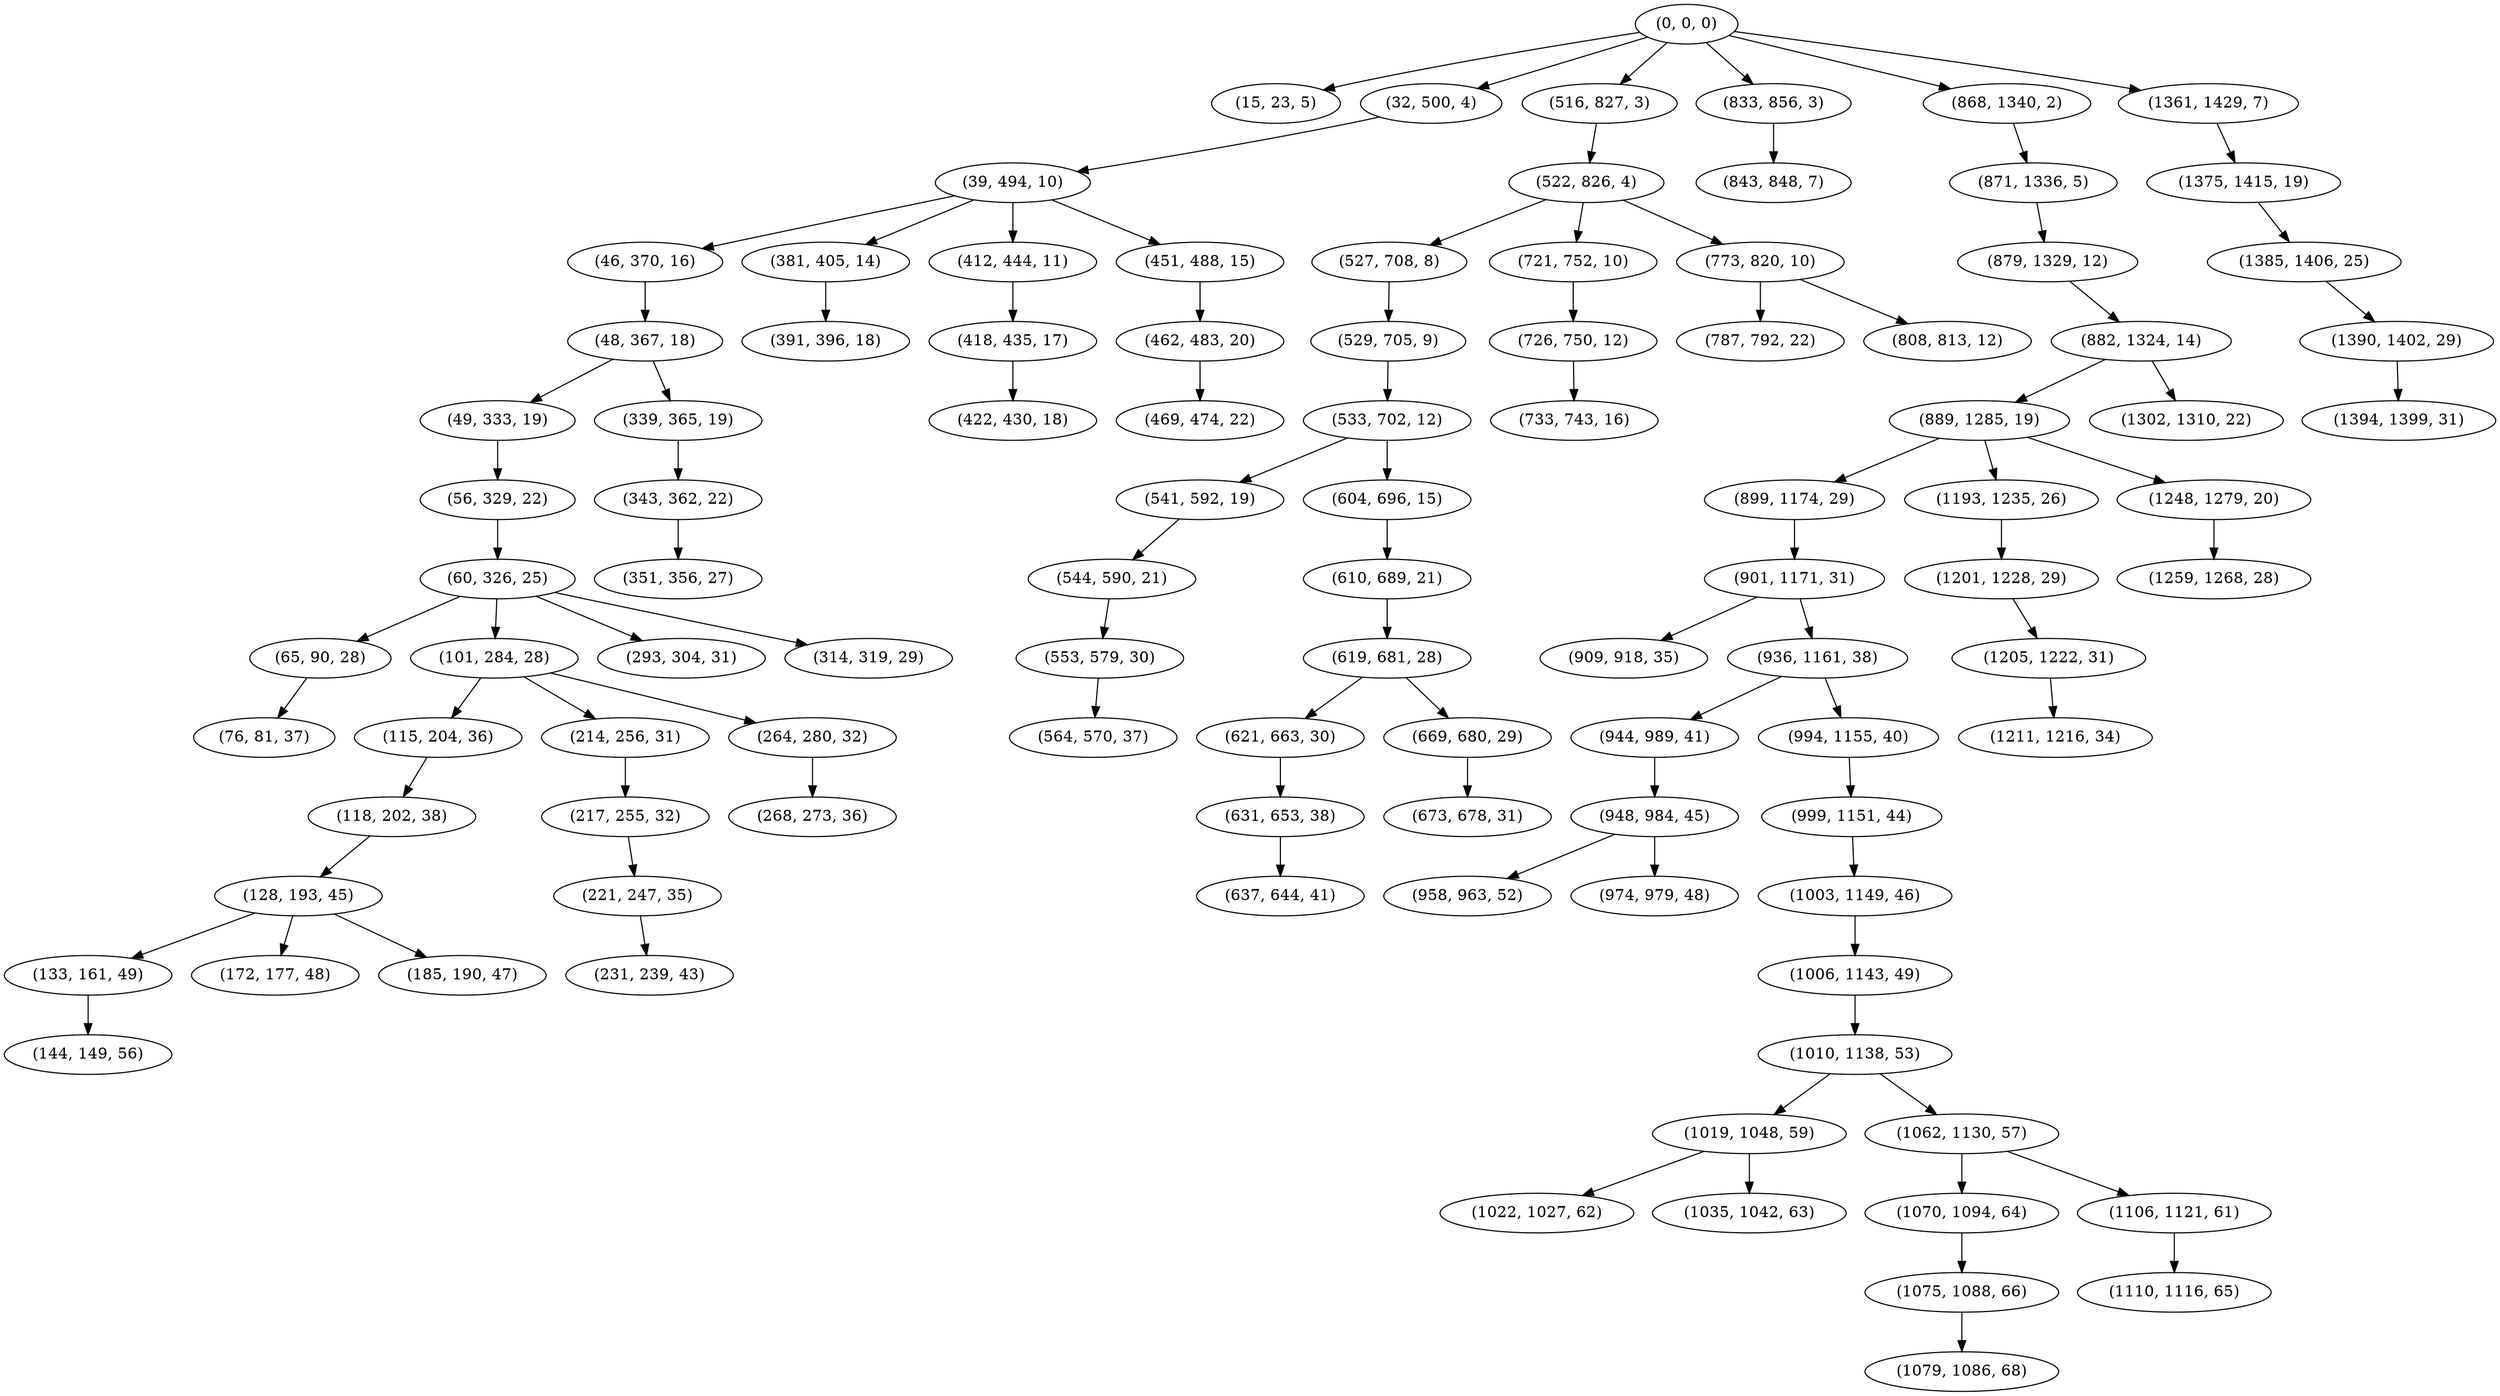digraph tree {
    "(0, 0, 0)";
    "(15, 23, 5)";
    "(32, 500, 4)";
    "(39, 494, 10)";
    "(46, 370, 16)";
    "(48, 367, 18)";
    "(49, 333, 19)";
    "(56, 329, 22)";
    "(60, 326, 25)";
    "(65, 90, 28)";
    "(76, 81, 37)";
    "(101, 284, 28)";
    "(115, 204, 36)";
    "(118, 202, 38)";
    "(128, 193, 45)";
    "(133, 161, 49)";
    "(144, 149, 56)";
    "(172, 177, 48)";
    "(185, 190, 47)";
    "(214, 256, 31)";
    "(217, 255, 32)";
    "(221, 247, 35)";
    "(231, 239, 43)";
    "(264, 280, 32)";
    "(268, 273, 36)";
    "(293, 304, 31)";
    "(314, 319, 29)";
    "(339, 365, 19)";
    "(343, 362, 22)";
    "(351, 356, 27)";
    "(381, 405, 14)";
    "(391, 396, 18)";
    "(412, 444, 11)";
    "(418, 435, 17)";
    "(422, 430, 18)";
    "(451, 488, 15)";
    "(462, 483, 20)";
    "(469, 474, 22)";
    "(516, 827, 3)";
    "(522, 826, 4)";
    "(527, 708, 8)";
    "(529, 705, 9)";
    "(533, 702, 12)";
    "(541, 592, 19)";
    "(544, 590, 21)";
    "(553, 579, 30)";
    "(564, 570, 37)";
    "(604, 696, 15)";
    "(610, 689, 21)";
    "(619, 681, 28)";
    "(621, 663, 30)";
    "(631, 653, 38)";
    "(637, 644, 41)";
    "(669, 680, 29)";
    "(673, 678, 31)";
    "(721, 752, 10)";
    "(726, 750, 12)";
    "(733, 743, 16)";
    "(773, 820, 10)";
    "(787, 792, 22)";
    "(808, 813, 12)";
    "(833, 856, 3)";
    "(843, 848, 7)";
    "(868, 1340, 2)";
    "(871, 1336, 5)";
    "(879, 1329, 12)";
    "(882, 1324, 14)";
    "(889, 1285, 19)";
    "(899, 1174, 29)";
    "(901, 1171, 31)";
    "(909, 918, 35)";
    "(936, 1161, 38)";
    "(944, 989, 41)";
    "(948, 984, 45)";
    "(958, 963, 52)";
    "(974, 979, 48)";
    "(994, 1155, 40)";
    "(999, 1151, 44)";
    "(1003, 1149, 46)";
    "(1006, 1143, 49)";
    "(1010, 1138, 53)";
    "(1019, 1048, 59)";
    "(1022, 1027, 62)";
    "(1035, 1042, 63)";
    "(1062, 1130, 57)";
    "(1070, 1094, 64)";
    "(1075, 1088, 66)";
    "(1079, 1086, 68)";
    "(1106, 1121, 61)";
    "(1110, 1116, 65)";
    "(1193, 1235, 26)";
    "(1201, 1228, 29)";
    "(1205, 1222, 31)";
    "(1211, 1216, 34)";
    "(1248, 1279, 20)";
    "(1259, 1268, 28)";
    "(1302, 1310, 22)";
    "(1361, 1429, 7)";
    "(1375, 1415, 19)";
    "(1385, 1406, 25)";
    "(1390, 1402, 29)";
    "(1394, 1399, 31)";
    "(0, 0, 0)" -> "(15, 23, 5)";
    "(0, 0, 0)" -> "(32, 500, 4)";
    "(0, 0, 0)" -> "(516, 827, 3)";
    "(0, 0, 0)" -> "(833, 856, 3)";
    "(0, 0, 0)" -> "(868, 1340, 2)";
    "(0, 0, 0)" -> "(1361, 1429, 7)";
    "(32, 500, 4)" -> "(39, 494, 10)";
    "(39, 494, 10)" -> "(46, 370, 16)";
    "(39, 494, 10)" -> "(381, 405, 14)";
    "(39, 494, 10)" -> "(412, 444, 11)";
    "(39, 494, 10)" -> "(451, 488, 15)";
    "(46, 370, 16)" -> "(48, 367, 18)";
    "(48, 367, 18)" -> "(49, 333, 19)";
    "(48, 367, 18)" -> "(339, 365, 19)";
    "(49, 333, 19)" -> "(56, 329, 22)";
    "(56, 329, 22)" -> "(60, 326, 25)";
    "(60, 326, 25)" -> "(65, 90, 28)";
    "(60, 326, 25)" -> "(101, 284, 28)";
    "(60, 326, 25)" -> "(293, 304, 31)";
    "(60, 326, 25)" -> "(314, 319, 29)";
    "(65, 90, 28)" -> "(76, 81, 37)";
    "(101, 284, 28)" -> "(115, 204, 36)";
    "(101, 284, 28)" -> "(214, 256, 31)";
    "(101, 284, 28)" -> "(264, 280, 32)";
    "(115, 204, 36)" -> "(118, 202, 38)";
    "(118, 202, 38)" -> "(128, 193, 45)";
    "(128, 193, 45)" -> "(133, 161, 49)";
    "(128, 193, 45)" -> "(172, 177, 48)";
    "(128, 193, 45)" -> "(185, 190, 47)";
    "(133, 161, 49)" -> "(144, 149, 56)";
    "(214, 256, 31)" -> "(217, 255, 32)";
    "(217, 255, 32)" -> "(221, 247, 35)";
    "(221, 247, 35)" -> "(231, 239, 43)";
    "(264, 280, 32)" -> "(268, 273, 36)";
    "(339, 365, 19)" -> "(343, 362, 22)";
    "(343, 362, 22)" -> "(351, 356, 27)";
    "(381, 405, 14)" -> "(391, 396, 18)";
    "(412, 444, 11)" -> "(418, 435, 17)";
    "(418, 435, 17)" -> "(422, 430, 18)";
    "(451, 488, 15)" -> "(462, 483, 20)";
    "(462, 483, 20)" -> "(469, 474, 22)";
    "(516, 827, 3)" -> "(522, 826, 4)";
    "(522, 826, 4)" -> "(527, 708, 8)";
    "(522, 826, 4)" -> "(721, 752, 10)";
    "(522, 826, 4)" -> "(773, 820, 10)";
    "(527, 708, 8)" -> "(529, 705, 9)";
    "(529, 705, 9)" -> "(533, 702, 12)";
    "(533, 702, 12)" -> "(541, 592, 19)";
    "(533, 702, 12)" -> "(604, 696, 15)";
    "(541, 592, 19)" -> "(544, 590, 21)";
    "(544, 590, 21)" -> "(553, 579, 30)";
    "(553, 579, 30)" -> "(564, 570, 37)";
    "(604, 696, 15)" -> "(610, 689, 21)";
    "(610, 689, 21)" -> "(619, 681, 28)";
    "(619, 681, 28)" -> "(621, 663, 30)";
    "(619, 681, 28)" -> "(669, 680, 29)";
    "(621, 663, 30)" -> "(631, 653, 38)";
    "(631, 653, 38)" -> "(637, 644, 41)";
    "(669, 680, 29)" -> "(673, 678, 31)";
    "(721, 752, 10)" -> "(726, 750, 12)";
    "(726, 750, 12)" -> "(733, 743, 16)";
    "(773, 820, 10)" -> "(787, 792, 22)";
    "(773, 820, 10)" -> "(808, 813, 12)";
    "(833, 856, 3)" -> "(843, 848, 7)";
    "(868, 1340, 2)" -> "(871, 1336, 5)";
    "(871, 1336, 5)" -> "(879, 1329, 12)";
    "(879, 1329, 12)" -> "(882, 1324, 14)";
    "(882, 1324, 14)" -> "(889, 1285, 19)";
    "(882, 1324, 14)" -> "(1302, 1310, 22)";
    "(889, 1285, 19)" -> "(899, 1174, 29)";
    "(889, 1285, 19)" -> "(1193, 1235, 26)";
    "(889, 1285, 19)" -> "(1248, 1279, 20)";
    "(899, 1174, 29)" -> "(901, 1171, 31)";
    "(901, 1171, 31)" -> "(909, 918, 35)";
    "(901, 1171, 31)" -> "(936, 1161, 38)";
    "(936, 1161, 38)" -> "(944, 989, 41)";
    "(936, 1161, 38)" -> "(994, 1155, 40)";
    "(944, 989, 41)" -> "(948, 984, 45)";
    "(948, 984, 45)" -> "(958, 963, 52)";
    "(948, 984, 45)" -> "(974, 979, 48)";
    "(994, 1155, 40)" -> "(999, 1151, 44)";
    "(999, 1151, 44)" -> "(1003, 1149, 46)";
    "(1003, 1149, 46)" -> "(1006, 1143, 49)";
    "(1006, 1143, 49)" -> "(1010, 1138, 53)";
    "(1010, 1138, 53)" -> "(1019, 1048, 59)";
    "(1010, 1138, 53)" -> "(1062, 1130, 57)";
    "(1019, 1048, 59)" -> "(1022, 1027, 62)";
    "(1019, 1048, 59)" -> "(1035, 1042, 63)";
    "(1062, 1130, 57)" -> "(1070, 1094, 64)";
    "(1062, 1130, 57)" -> "(1106, 1121, 61)";
    "(1070, 1094, 64)" -> "(1075, 1088, 66)";
    "(1075, 1088, 66)" -> "(1079, 1086, 68)";
    "(1106, 1121, 61)" -> "(1110, 1116, 65)";
    "(1193, 1235, 26)" -> "(1201, 1228, 29)";
    "(1201, 1228, 29)" -> "(1205, 1222, 31)";
    "(1205, 1222, 31)" -> "(1211, 1216, 34)";
    "(1248, 1279, 20)" -> "(1259, 1268, 28)";
    "(1361, 1429, 7)" -> "(1375, 1415, 19)";
    "(1375, 1415, 19)" -> "(1385, 1406, 25)";
    "(1385, 1406, 25)" -> "(1390, 1402, 29)";
    "(1390, 1402, 29)" -> "(1394, 1399, 31)";
}

